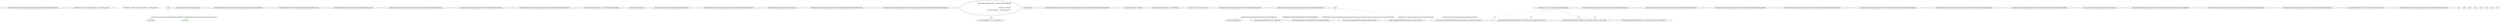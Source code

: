 digraph  {
n0 [cluster="RestSharp.Tests.NuSpecUpdateTask.BaseNuSpecUpdateTest.BaseNuSpecUpdateTest()", label="Entry RestSharp.Tests.NuSpecUpdateTask.BaseNuSpecUpdateTest.BaseNuSpecUpdateTest()", span="19-19"];
n1 [cluster="RestSharp.Tests.NuSpecUpdateTask.BaseNuSpecUpdateTest.BaseNuSpecUpdateTest()", label="this.FileName = Path.Combine(''SampleData'', ''restsharp.nuspec'')", span="21-21"];
d1 [cluster="RestSharp.Tests.NuSpecUpdateTask.BaseNuSpecUpdateTest.BaseNuSpecUpdateTest()", color=green, community=0, label="this.FileName = Path.Combine(''SampleData'', ''restsharp.nuspec'')", prediction=0, span="21-21"];
n2 [cluster="RestSharp.Tests.NuSpecUpdateTask.BaseNuSpecUpdateTest.BaseNuSpecUpdateTest()", label="this.Setup()", span="22-22"];
n4 [cluster="System.IO.Path.Combine(string, string)", label="Entry System.IO.Path.Combine(string, string)", span="0-0"];
n3 [cluster="RestSharp.Tests.NuSpecUpdateTask.BaseNuSpecUpdateTest.BaseNuSpecUpdateTest()", label="Exit RestSharp.Tests.NuSpecUpdateTask.BaseNuSpecUpdateTest.BaseNuSpecUpdateTest()", span="19-19"];
n5 [cluster="RestSharp.Tests.NuSpecUpdateTask.BaseNuSpecUpdateTest.Setup()", label="Entry RestSharp.Tests.NuSpecUpdateTask.BaseNuSpecUpdateTest.Setup()", span="25-25"];
d2 [cluster="RestSharp.Tests.NuSpecUpdateTask.BaseNuSpecUpdateTest.BaseNuSpecUpdateTest()", color=green, community=0, label="this.Setup()", prediction=1, span="22-22"];
n6 [cluster="RestSharp.Tests.NuSpecUpdateTask.BaseNuSpecUpdateTest.Setup()", label="Exit RestSharp.Tests.NuSpecUpdateTask.BaseNuSpecUpdateTest.Setup()", span="25-25"];
n14 [cluster="RestSharp.Tests.NuSpecUpdateTask.Execute.WhenInformationalVersionIsNotDefined.Setup()", label="Entry RestSharp.Tests.NuSpecUpdateTask.Execute.WhenInformationalVersionIsNotDefined.Setup()", span="45-45"];
n22 [cluster="RestSharp.Tests.NuSpecUpdateTask.Execute.WhenSpecFileIsValid.Setup()", label="Entry RestSharp.Tests.NuSpecUpdateTask.Execute.WhenSpecFileIsValid.Setup()", span="83-83"];
n7 [cluster="RestSharp.Tests.NuSpecUpdateTask.Execute.WhenSpecFileNotSpecified.ReturnsFalse()", label="Entry RestSharp.Tests.NuSpecUpdateTask.Execute.WhenSpecFileNotSpecified.ReturnsFalse()", span="34-34"];
n8 [cluster="RestSharp.Tests.NuSpecUpdateTask.Execute.WhenSpecFileNotSpecified.ReturnsFalse()", label="Build.NuSpecUpdateTask task = new Build.NuSpecUpdateTask()", span="36-36"];
n9 [cluster="RestSharp.Tests.NuSpecUpdateTask.Execute.WhenSpecFileNotSpecified.ReturnsFalse()", label="Assert.False(task.Execute())", span="38-38"];
n11 [cluster="RestSharp.Build.NuSpecUpdateTask.NuSpecUpdateTask()", label="Entry RestSharp.Build.NuSpecUpdateTask.NuSpecUpdateTask()", span="25-25"];
n10 [cluster="RestSharp.Tests.NuSpecUpdateTask.Execute.WhenSpecFileNotSpecified.ReturnsFalse()", label="Exit RestSharp.Tests.NuSpecUpdateTask.Execute.WhenSpecFileNotSpecified.ReturnsFalse()", span="34-34"];
n12 [cluster="RestSharp.Build.NuSpecUpdateTask.Execute()", label="Entry RestSharp.Build.NuSpecUpdateTask.Execute()", span="32-32"];
n15 [cluster="RestSharp.Tests.NuSpecUpdateTask.Execute.WhenInformationalVersionIsNotDefined.Setup()", label="Exit RestSharp.Tests.NuSpecUpdateTask.Execute.WhenInformationalVersionIsNotDefined.Setup()", span="45-45"];
n16 [cluster="RestSharp.Tests.NuSpecUpdateTask.Execute.WhenInformationalVersionIsNotDefined.PullsVersionAttributeInstead()", label="Entry RestSharp.Tests.NuSpecUpdateTask.Execute.WhenInformationalVersionIsNotDefined.PullsVersionAttributeInstead()", span="48-48"];
n17 [cluster="RestSharp.Tests.NuSpecUpdateTask.Execute.WhenInformationalVersionIsNotDefined.PullsVersionAttributeInstead()", label="Build.NuSpecUpdateTask task = new Build.NuSpecUpdateTask\r\n                                                  {\r\n                                                      \\nSpecFile = FileName,\r\n                                                      SourceAssemblyFile = ''RestSharp.Tests.dll''\r\n                                                  }", span="50-54"];
n18 [cluster="RestSharp.Tests.NuSpecUpdateTask.Execute.WhenInformationalVersionIsNotDefined.PullsVersionAttributeInstead()", label="task.Execute()", span="56-56"];
n19 [cluster="RestSharp.Tests.NuSpecUpdateTask.Execute.WhenInformationalVersionIsNotDefined.PullsVersionAttributeInstead()", label="Assert.AreEqual(''1.0.0.0'', task.Version)", span="58-58"];
n20 [cluster="RestSharp.Tests.NuSpecUpdateTask.Execute.WhenInformationalVersionIsNotDefined.PullsVersionAttributeInstead()", label="Exit RestSharp.Tests.NuSpecUpdateTask.Execute.WhenInformationalVersionIsNotDefined.PullsVersionAttributeInstead()", span="48-48"];
n23 [cluster="RestSharp.Tests.NuSpecUpdateTask.Execute.WhenSpecFileIsValid.Setup()", label="this.subject.SpecFile = FileName", span="85-85"];
n24 [cluster="RestSharp.Tests.NuSpecUpdateTask.Execute.WhenSpecFileIsValid.Setup()", label="this.subject.SourceAssemblyFile = ''RestSharp.dll''", span="86-86"];
n25 [cluster="RestSharp.Tests.NuSpecUpdateTask.Execute.WhenSpecFileIsValid.Setup()", label="this.result = this.subject.Execute()", span="87-87"];
n26 [cluster="RestSharp.Tests.NuSpecUpdateTask.Execute.WhenSpecFileIsValid.Setup()", label="Exit RestSharp.Tests.NuSpecUpdateTask.Execute.WhenSpecFileIsValid.Setup()", span="83-83"];
n27 [cluster="RestSharp.Tests.NuSpecUpdateTask.Execute.WhenSpecFileIsValid.ReturnsTrue()", label="Entry RestSharp.Tests.NuSpecUpdateTask.Execute.WhenSpecFileIsValid.ReturnsTrue()", span="91-91"];
n28 [cluster="RestSharp.Tests.NuSpecUpdateTask.Execute.WhenSpecFileIsValid.ReturnsTrue()", label="Assert.True(this.result)", span="93-93"];
n29 [cluster="RestSharp.Tests.NuSpecUpdateTask.Execute.WhenSpecFileIsValid.ReturnsTrue()", label="Exit RestSharp.Tests.NuSpecUpdateTask.Execute.WhenSpecFileIsValid.ReturnsTrue()", span="91-91"];
n31 [cluster="RestSharp.Tests.NuSpecUpdateTask.Execute.WhenSpecFileIsValid.PullsIdFromAssembly()", label="Entry RestSharp.Tests.NuSpecUpdateTask.Execute.WhenSpecFileIsValid.PullsIdFromAssembly()", span="97-97"];
n32 [cluster="RestSharp.Tests.NuSpecUpdateTask.Execute.WhenSpecFileIsValid.PullsIdFromAssembly()", label="Assert.AreEqual(EXPECTED_ID, this.subject.Id)", span="99-99"];
n33 [cluster="RestSharp.Tests.NuSpecUpdateTask.Execute.WhenSpecFileIsValid.PullsIdFromAssembly()", label="Exit RestSharp.Tests.NuSpecUpdateTask.Execute.WhenSpecFileIsValid.PullsIdFromAssembly()", span="97-97"];
n34 [cluster="RestSharp.Tests.NuSpecUpdateTask.Execute.WhenSpecFileIsValid.PullsDescriptionFromAssembly()", label="Entry RestSharp.Tests.NuSpecUpdateTask.Execute.WhenSpecFileIsValid.PullsDescriptionFromAssembly()", span="103-103"];
n35 [cluster="RestSharp.Tests.NuSpecUpdateTask.Execute.WhenSpecFileIsValid.PullsDescriptionFromAssembly()", label="Assert.AreEqual(EXPECTED_DESCRIPTION, this.subject.Description)", span="105-105"];
n36 [cluster="RestSharp.Tests.NuSpecUpdateTask.Execute.WhenSpecFileIsValid.PullsDescriptionFromAssembly()", label="Exit RestSharp.Tests.NuSpecUpdateTask.Execute.WhenSpecFileIsValid.PullsDescriptionFromAssembly()", span="103-103"];
n37 [cluster="RestSharp.Tests.NuSpecUpdateTask.Execute.WhenSpecFileIsValid.PullsVersionFromAssemblyInfo()", label="Entry RestSharp.Tests.NuSpecUpdateTask.Execute.WhenSpecFileIsValid.PullsVersionFromAssemblyInfo()", span="109-109"];
n38 [cluster="RestSharp.Tests.NuSpecUpdateTask.Execute.WhenSpecFileIsValid.PullsVersionFromAssemblyInfo()", label="Assert.True(this.expectedVersion.IsMatch(this.subject.Version))", span="111-111"];
n39 [cluster="RestSharp.Tests.NuSpecUpdateTask.Execute.WhenSpecFileIsValid.PullsVersionFromAssemblyInfo()", label="Exit RestSharp.Tests.NuSpecUpdateTask.Execute.WhenSpecFileIsValid.PullsVersionFromAssemblyInfo()", span="109-109"];
n40 [cluster="System.Text.RegularExpressions.Regex.IsMatch(string)", label="Entry System.Text.RegularExpressions.Regex.IsMatch(string)", span="0-0"];
n41 [cluster="RestSharp.Tests.NuSpecUpdateTask.Execute.WhenSpecFileIsValid.PullsAuthorsFromAssemblyInfo()", label="Entry RestSharp.Tests.NuSpecUpdateTask.Execute.WhenSpecFileIsValid.PullsAuthorsFromAssemblyInfo()", span="115-115"];
n42 [cluster="RestSharp.Tests.NuSpecUpdateTask.Execute.WhenSpecFileIsValid.PullsAuthorsFromAssemblyInfo()", label="Assert.AreEqual(EXPECTED_AUTHORS, this.subject.Authors)", span="117-117"];
n43 [cluster="RestSharp.Tests.NuSpecUpdateTask.Execute.WhenSpecFileIsValid.PullsAuthorsFromAssemblyInfo()", label="Exit RestSharp.Tests.NuSpecUpdateTask.Execute.WhenSpecFileIsValid.PullsAuthorsFromAssemblyInfo()", span="115-115"];
n44 [cluster="RestSharp.Tests.NuSpecUpdateTask.Execute.WhenSpecFileIsValid.UpdatesSpecFile()", label="Entry RestSharp.Tests.NuSpecUpdateTask.Execute.WhenSpecFileIsValid.UpdatesSpecFile()", span="121-121"];
n45 [cluster="RestSharp.Tests.NuSpecUpdateTask.Execute.WhenSpecFileIsValid.UpdatesSpecFile()", label="XDocument doc = XDocument.Load(ComputedFileName)", span="123-123"];
n46 [cluster="RestSharp.Tests.NuSpecUpdateTask.Execute.WhenSpecFileIsValid.UpdatesSpecFile()", label="Assert.AreEqual(EXPECTED_ID, doc.Descendants(''id'').First().Value)", span="125-125"];
n47 [cluster="RestSharp.Tests.NuSpecUpdateTask.Execute.WhenSpecFileIsValid.UpdatesSpecFile()", label="Assert.AreEqual(EXPECTED_DESCRIPTION, doc.Descendants(''description'').First().Value)", span="126-126"];
n48 [cluster="RestSharp.Tests.NuSpecUpdateTask.Execute.WhenSpecFileIsValid.UpdatesSpecFile()", label="Assert.AreEqual(EXPECTED_AUTHORS, doc.Descendants(''authors'').First().Value)", span="127-127"];
n49 [cluster="RestSharp.Tests.NuSpecUpdateTask.Execute.WhenSpecFileIsValid.UpdatesSpecFile()", label="Assert.AreEqual(EXPECTED_OWNERS, doc.Descendants(''owners'').First().Value)", span="128-128"];
n50 [cluster="RestSharp.Tests.NuSpecUpdateTask.Execute.WhenSpecFileIsValid.UpdatesSpecFile()", label="Assert.True(this.expectedVersion.IsMatch(doc.Descendants(''version'').First().Value))", span="129-129"];
n51 [cluster="RestSharp.Tests.NuSpecUpdateTask.Execute.WhenSpecFileIsValid.UpdatesSpecFile()", label="Exit RestSharp.Tests.NuSpecUpdateTask.Execute.WhenSpecFileIsValid.UpdatesSpecFile()", span="121-121"];
n13;
n21;
n30;
n52;
n53;
n54;
n55;
n56;
n57;
n58;
n17 -> n19  [color=darkseagreen4, key=1, label=task, style=dashed];
n45 -> n47  [color=darkseagreen4, key=1, label=doc, style=dashed];
n45 -> n48  [color=darkseagreen4, key=1, label=doc, style=dashed];
n45 -> n49  [color=darkseagreen4, key=1, label=doc, style=dashed];
n45 -> n50  [color=darkseagreen4, key=1, label=doc, style=dashed];
n56 -> n2  [color=darkseagreen4, key=1, label="RestSharp.Tests.NuSpecUpdateTask.BaseNuSpecUpdateTest", style=dashed];
n56 -> d2  [color=green, key=1, label="RestSharp.Tests.NuSpecUpdateTask.BaseNuSpecUpdateTest", style=dashed];
n58 -> n28  [color=darkseagreen4, key=1, label="RestSharp.Tests.NuSpecUpdateTask.Execute.WhenSpecFileIsValid", style=dashed];
n58 -> n32  [color=darkseagreen4, key=1, label="RestSharp.Tests.NuSpecUpdateTask.Execute.WhenSpecFileIsValid", style=dashed];
n58 -> n35  [color=darkseagreen4, key=1, label="RestSharp.Tests.NuSpecUpdateTask.Execute.WhenSpecFileIsValid", style=dashed];
n58 -> n38  [color=darkseagreen4, key=1, label="RestSharp.Tests.NuSpecUpdateTask.Execute.WhenSpecFileIsValid", style=dashed];
n58 -> n42  [color=darkseagreen4, key=1, label="RestSharp.Tests.NuSpecUpdateTask.Execute.WhenSpecFileIsValid", style=dashed];
n58 -> n50  [color=darkseagreen4, key=1, label="RestSharp.Tests.NuSpecUpdateTask.Execute.WhenSpecFileIsValid", style=dashed];
}
